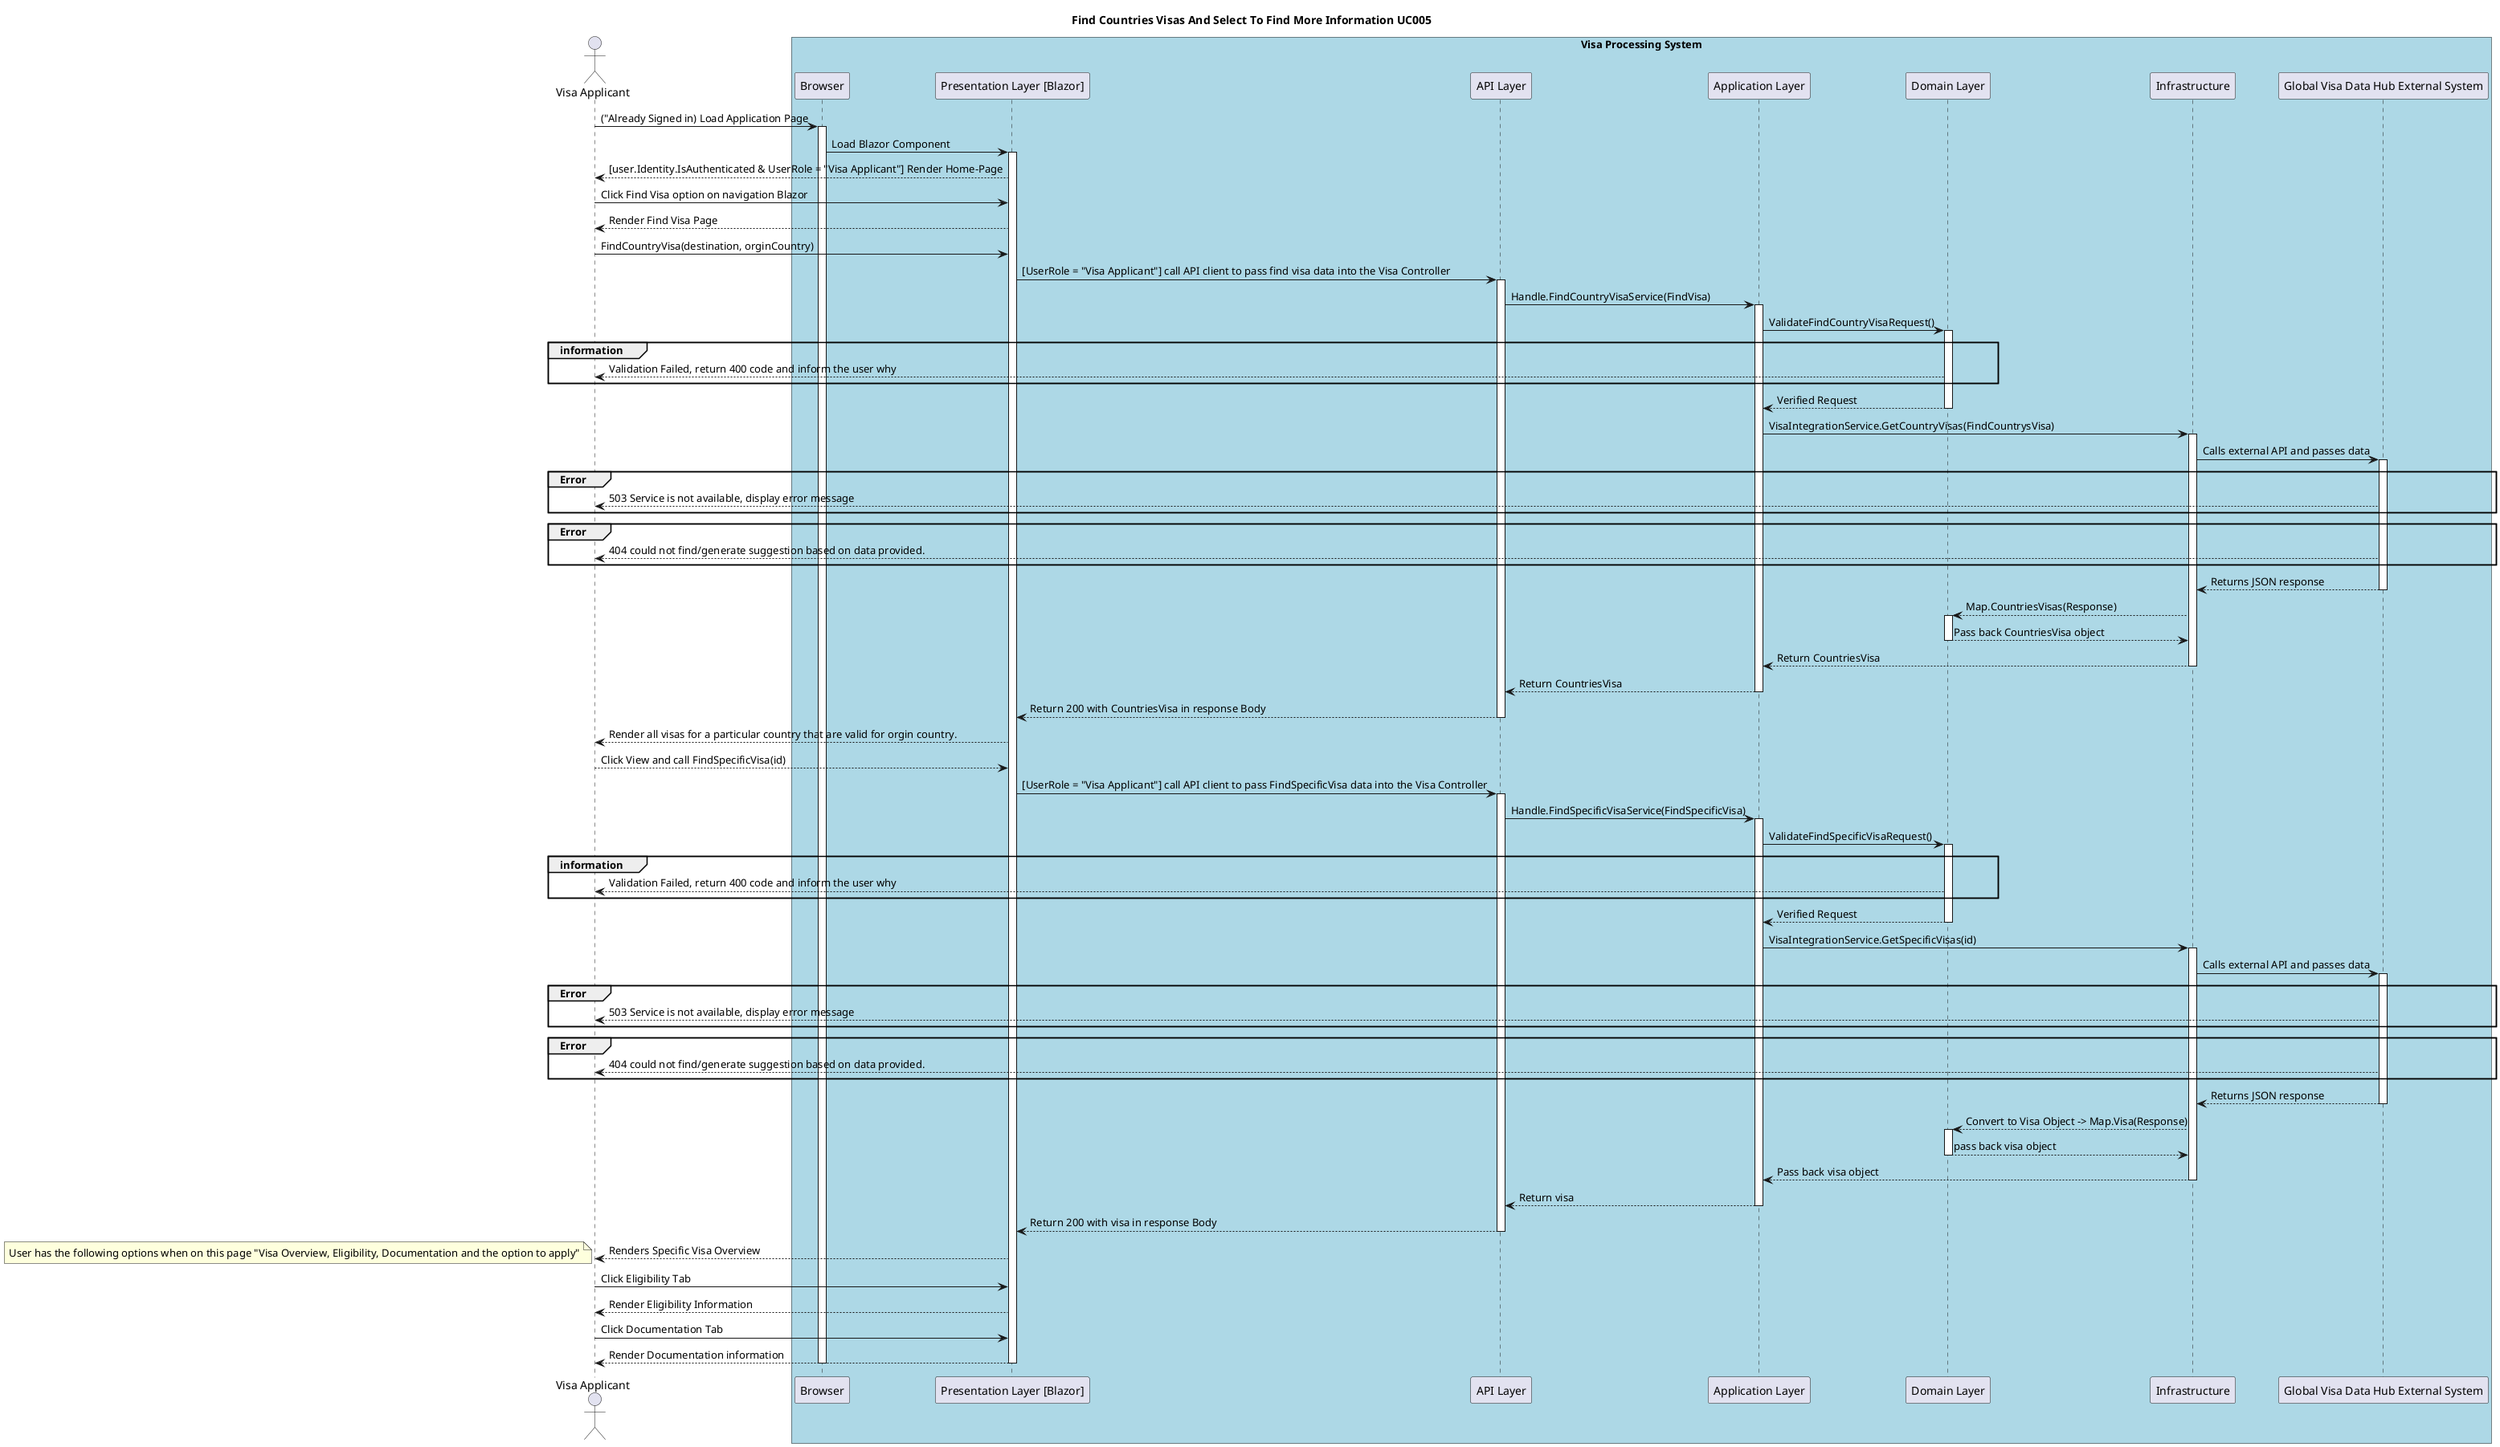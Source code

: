 @startuml

title Find Countries Visas And Select To Find More Information UC005

actor "Visa Applicant" as VisaApplicant

box "Visa Processing System" #LightBlue
    participant "Browser" as Browser
    participant "Presentation Layer [Blazor]" as Presentation
    participant "API Layer" as ApiLayer  
    participant "Application Layer" as Application
    participant "Domain Layer" as Domain
    participant "Infrastructure" as Infrastructure  
    participant "Global Visa Data Hub External System" as External

    VisaApplicant -> Browser: ("Already Signed in) Load Application Page
    activate Browser

    Browser -> Presentation: Load Blazor Component
    activate Presentation

    Presentation --> VisaApplicant: [user.Identity.IsAuthenticated & UserRole = "Visa Applicant"] Render Home-Page

    VisaApplicant -> Presentation: Click Find Visa option on navigation Blazor

    Presentation --> VisaApplicant: Render Find Visa Page

    VisaApplicant -> Presentation: FindCountryVisa(destination, orginCountry)

    Presentation -> ApiLayer  : [UserRole = "Visa Applicant"] call API client to pass find visa data into the Visa Controller
    activate ApiLayer  

    ApiLayer   -> Application: Handle.FindCountryVisaService(FindVisa)
    activate Application

    Application -> Domain: ValidateFindCountryVisaRequest()
    activate Domain 

    group information
    Domain --> VisaApplicant: Validation Failed, return 400 code and inform the user why
    end

    Domain --> Application: Verified Request
    deactivate Domain

    Application -> Infrastructure  : VisaIntegrationService.GetCountryVisas(FindCountrysVisa)
    activate Infrastructure  

    Infrastructure   -> External: Calls external API and passes data 
    activate External

    group Error
    External --> VisaApplicant: 503 Service is not available, display error message
    end

    group Error
    External --> VisaApplicant: 404 could not find/generate suggestion based on data provided.
    end

    External --> Infrastructure  : Returns JSON response
    deactivate External

    Infrastructure --> Domain: Map.CountriesVisas(Response)
    activate Domain
    Domain --> Infrastructure: Pass back CountriesVisa object
    deactivate Domain

    Infrastructure --> Application: Return CountriesVisa

    deactivate Infrastructure   

    Application --> ApiLayer  : Return CountriesVisa
    deactivate Application

    ApiLayer   --> Presentation: Return 200 with CountriesVisa in response Body
    deactivate ApiLayer   

    Presentation --> VisaApplicant: Render all visas for a particular country that are valid for orgin country.

    VisaApplicant --> Presentation: Click View and call FindSpecificVisa(id)

    Presentation -> ApiLayer  : [UserRole = "Visa Applicant"] call API client to pass FindSpecificVisa data into the Visa Controller 
    activate ApiLayer  

    ApiLayer   -> Application: Handle.FindSpecificVisaService(FindSpecificVisa)
    activate Application

    Application -> Domain: ValidateFindSpecificVisaRequest()
    activate Domain 

    group information
    Domain --> VisaApplicant: Validation Failed, return 400 code and inform the user why
    end

    Domain --> Application: Verified Request
    deactivate Domain

    Application -> Infrastructure  : VisaIntegrationService.GetSpecificVisas(id)
    activate Infrastructure  

    Infrastructure   -> External: Calls external API and passes data 
    activate External

    group Error
    External --> VisaApplicant: 503 Service is not available, display error message
    end

    group Error
    External --> VisaApplicant: 404 could not find/generate suggestion based on data provided.
    end

    External --> Infrastructure  : Returns JSON response
    deactivate External

    Infrastructure   --> Domain: Convert to Visa Object -> Map.Visa(Response)
    activate Domain
    Domain --> Infrastructure: pass back visa object
    deactivate Domain
    
    Infrastructure --> Application: Pass back visa object
    deactivate Infrastructure   

    Application --> ApiLayer  : Return visa
    deactivate Application

    ApiLayer   --> Presentation: Return 200 with visa in response Body
    deactivate ApiLayer   

    Presentation --> VisaApplicant: Renders Specific Visa Overview
    
    note bottom
    User has the following options when on this page "Visa Overview, Eligibility, Documentation and the option to apply"
    end note

    VisaApplicant -> Presentation: Click Eligibility Tab
    Presentation --> VisaApplicant: Render Eligibility Information

    VisaApplicant -> Presentation: Click Documentation Tab
    Presentation --> VisaApplicant: Render Documentation information

    deactivate VisaApplicant 
    deactivate Presentation
    deactivate Browser

end box
@enduml
